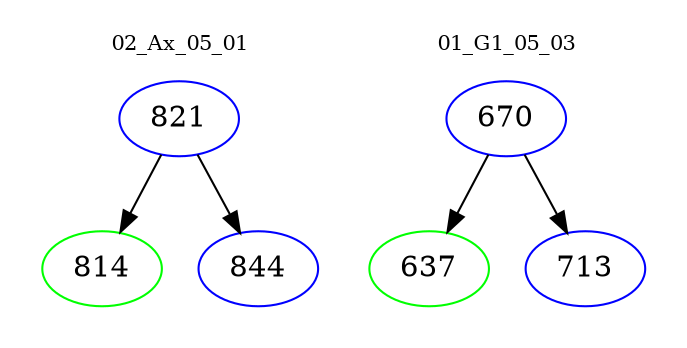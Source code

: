 digraph{
subgraph cluster_0 {
color = white
label = "02_Ax_05_01";
fontsize=10;
T0_821 [label="821", color="blue"]
T0_821 -> T0_814 [color="black"]
T0_814 [label="814", color="green"]
T0_821 -> T0_844 [color="black"]
T0_844 [label="844", color="blue"]
}
subgraph cluster_1 {
color = white
label = "01_G1_05_03";
fontsize=10;
T1_670 [label="670", color="blue"]
T1_670 -> T1_637 [color="black"]
T1_637 [label="637", color="green"]
T1_670 -> T1_713 [color="black"]
T1_713 [label="713", color="blue"]
}
}
